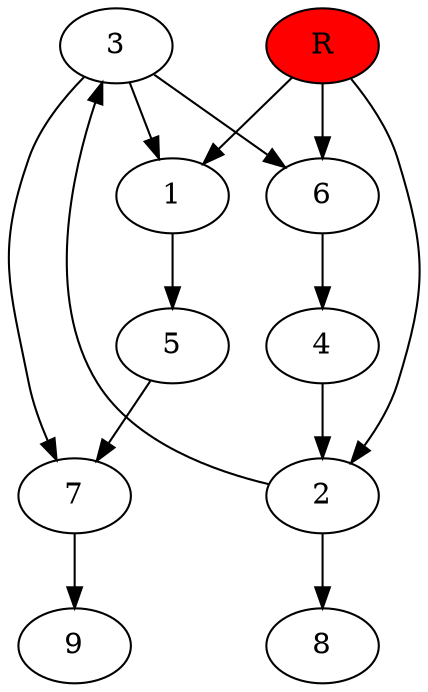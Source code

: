 digraph prb38103 {
	1
	2
	3
	4
	5
	6
	7
	8
	R [fillcolor="#ff0000" style=filled]
	1 -> 5
	2 -> 3
	2 -> 8
	3 -> 1
	3 -> 6
	3 -> 7
	4 -> 2
	5 -> 7
	6 -> 4
	7 -> 9
	R -> 1
	R -> 2
	R -> 6
}

